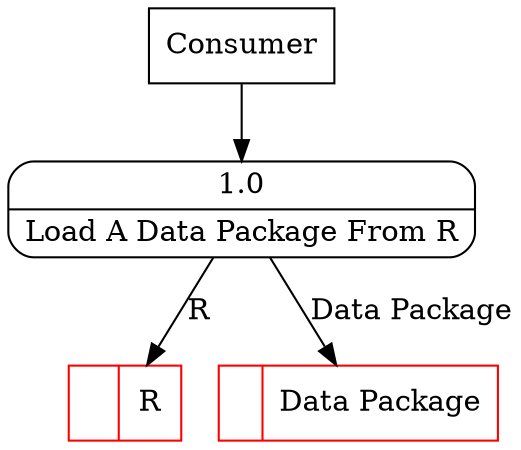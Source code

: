 digraph dfd2{ 
node[shape=record]
200 [label="<f0>  |<f1> R " color=red];
201 [label="<f0>  |<f1> Data Package " color=red];
202 [label="Consumer" shape=box];
203 [label="{<f0> 1.0|<f1> Load A Data Package From R }" shape=Mrecord];
202 -> 203
203 -> 201 [label="Data Package"]
203 -> 200 [label="R"]
}